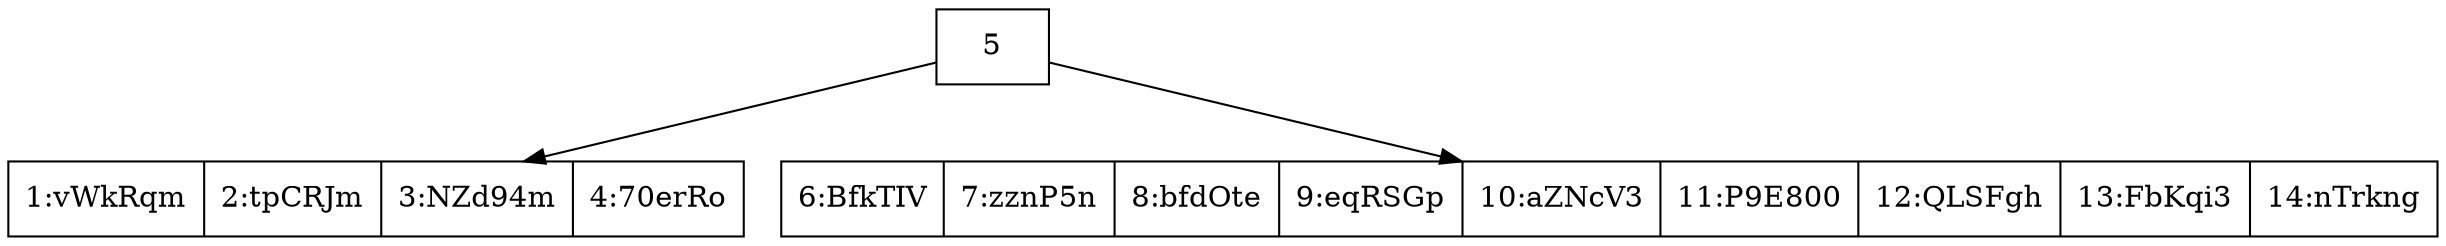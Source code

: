 digraph BPlusTree {
  node [shape=record];
  node0 [label="5"];
  node0 -> node1;
  node1 [label="1:vWkRqm | 2:tpCRJm | 3:NZd94m | 4:70erRo"];
  node0 -> node2;
  node2 [label="6:BfkTIV | 7:zznP5n | 8:bfdOte | 9:eqRSGp | 10:aZNcV3 | 11:P9E800 | 12:QLSFgh | 13:FbKqi3 | 14:nTrkng"];
}
